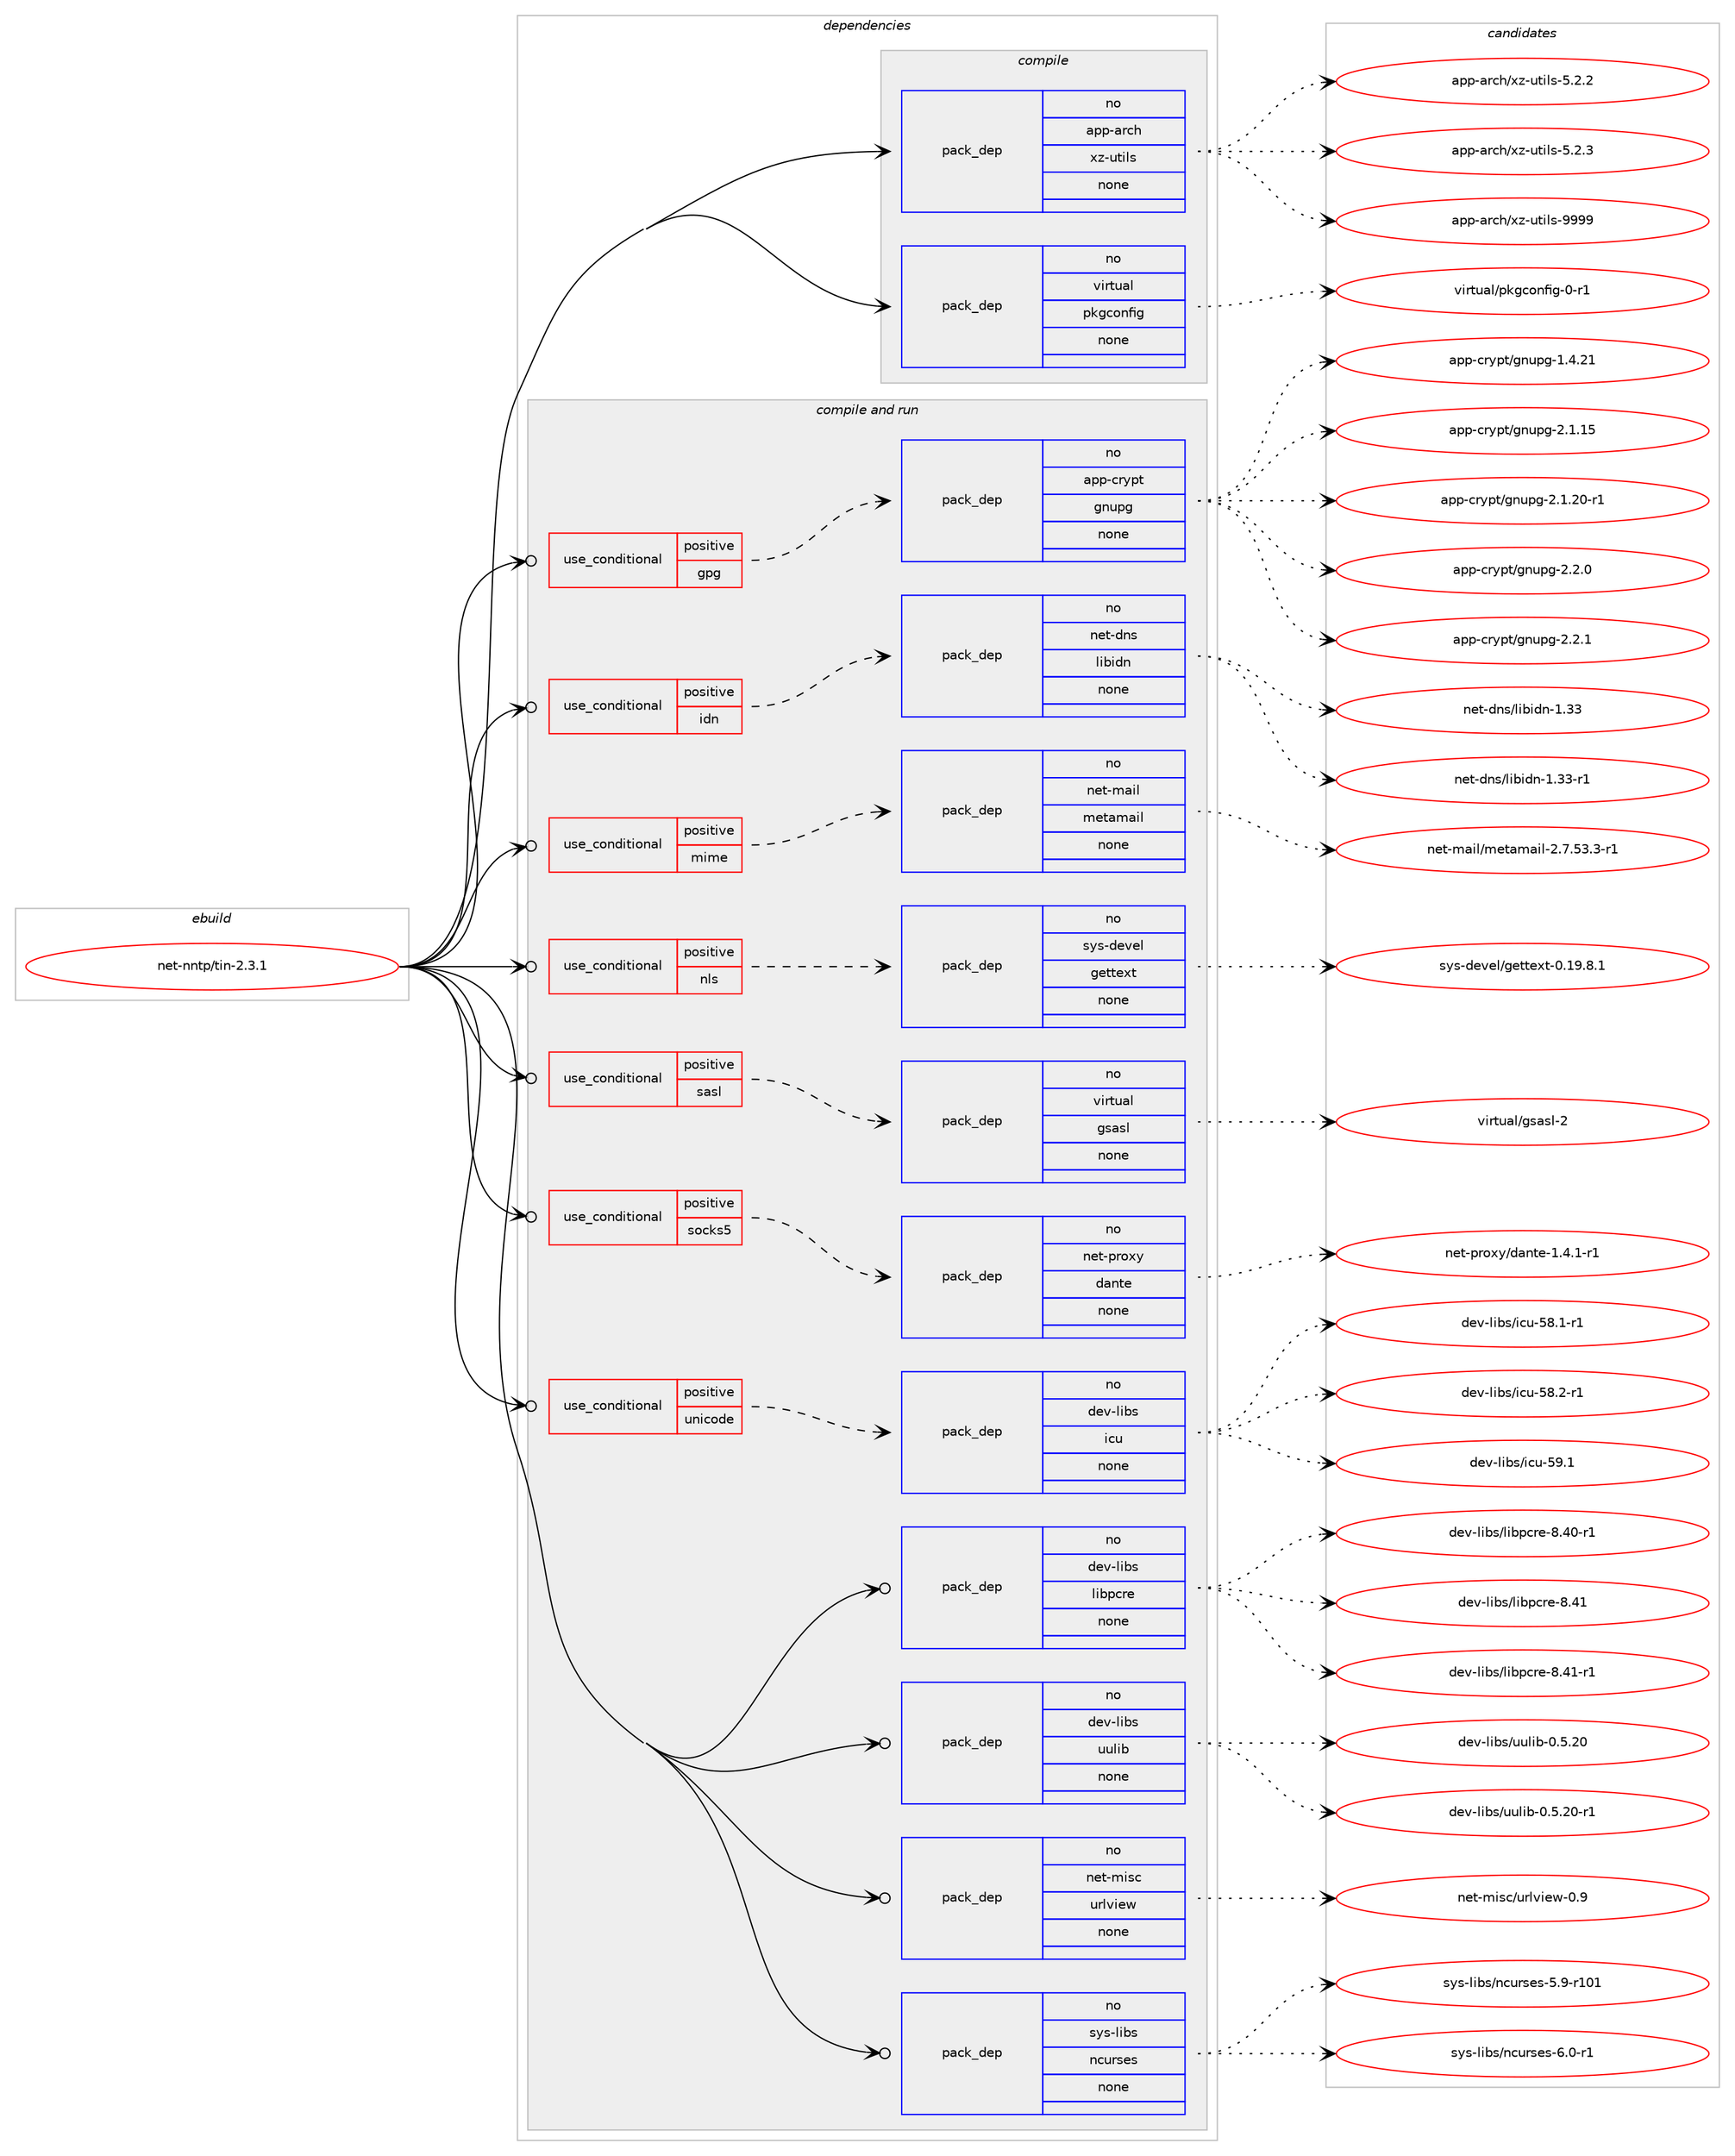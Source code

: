 digraph prolog {

# *************
# Graph options
# *************

newrank=true;
concentrate=true;
compound=true;
graph [rankdir=LR,fontname=Helvetica,fontsize=10,ranksep=1.5];#, ranksep=2.5, nodesep=0.2];
edge  [arrowhead=vee];
node  [fontname=Helvetica,fontsize=10];

# **********
# The ebuild
# **********

subgraph cluster_leftcol {
color=gray;
rank=same;
label=<<i>ebuild</i>>;
id [label="net-nntp/tin-2.3.1", color=red, width=4, href="../net-nntp/tin-2.3.1.svg"];
}

# ****************
# The dependencies
# ****************

subgraph cluster_midcol {
color=gray;
label=<<i>dependencies</i>>;
subgraph cluster_compile {
fillcolor="#eeeeee";
style=filled;
label=<<i>compile</i>>;
subgraph pack319112 {
dependency433770 [label=<<TABLE BORDER="0" CELLBORDER="1" CELLSPACING="0" CELLPADDING="4" WIDTH="220"><TR><TD ROWSPAN="6" CELLPADDING="30">pack_dep</TD></TR><TR><TD WIDTH="110">no</TD></TR><TR><TD>app-arch</TD></TR><TR><TD>xz-utils</TD></TR><TR><TD>none</TD></TR><TR><TD></TD></TR></TABLE>>, shape=none, color=blue];
}
id:e -> dependency433770:w [weight=20,style="solid",arrowhead="vee"];
subgraph pack319113 {
dependency433771 [label=<<TABLE BORDER="0" CELLBORDER="1" CELLSPACING="0" CELLPADDING="4" WIDTH="220"><TR><TD ROWSPAN="6" CELLPADDING="30">pack_dep</TD></TR><TR><TD WIDTH="110">no</TD></TR><TR><TD>virtual</TD></TR><TR><TD>pkgconfig</TD></TR><TR><TD>none</TD></TR><TR><TD></TD></TR></TABLE>>, shape=none, color=blue];
}
id:e -> dependency433771:w [weight=20,style="solid",arrowhead="vee"];
}
subgraph cluster_compileandrun {
fillcolor="#eeeeee";
style=filled;
label=<<i>compile and run</i>>;
subgraph cond107188 {
dependency433772 [label=<<TABLE BORDER="0" CELLBORDER="1" CELLSPACING="0" CELLPADDING="4"><TR><TD ROWSPAN="3" CELLPADDING="10">use_conditional</TD></TR><TR><TD>positive</TD></TR><TR><TD>gpg</TD></TR></TABLE>>, shape=none, color=red];
subgraph pack319114 {
dependency433773 [label=<<TABLE BORDER="0" CELLBORDER="1" CELLSPACING="0" CELLPADDING="4" WIDTH="220"><TR><TD ROWSPAN="6" CELLPADDING="30">pack_dep</TD></TR><TR><TD WIDTH="110">no</TD></TR><TR><TD>app-crypt</TD></TR><TR><TD>gnupg</TD></TR><TR><TD>none</TD></TR><TR><TD></TD></TR></TABLE>>, shape=none, color=blue];
}
dependency433772:e -> dependency433773:w [weight=20,style="dashed",arrowhead="vee"];
}
id:e -> dependency433772:w [weight=20,style="solid",arrowhead="odotvee"];
subgraph cond107189 {
dependency433774 [label=<<TABLE BORDER="0" CELLBORDER="1" CELLSPACING="0" CELLPADDING="4"><TR><TD ROWSPAN="3" CELLPADDING="10">use_conditional</TD></TR><TR><TD>positive</TD></TR><TR><TD>idn</TD></TR></TABLE>>, shape=none, color=red];
subgraph pack319115 {
dependency433775 [label=<<TABLE BORDER="0" CELLBORDER="1" CELLSPACING="0" CELLPADDING="4" WIDTH="220"><TR><TD ROWSPAN="6" CELLPADDING="30">pack_dep</TD></TR><TR><TD WIDTH="110">no</TD></TR><TR><TD>net-dns</TD></TR><TR><TD>libidn</TD></TR><TR><TD>none</TD></TR><TR><TD></TD></TR></TABLE>>, shape=none, color=blue];
}
dependency433774:e -> dependency433775:w [weight=20,style="dashed",arrowhead="vee"];
}
id:e -> dependency433774:w [weight=20,style="solid",arrowhead="odotvee"];
subgraph cond107190 {
dependency433776 [label=<<TABLE BORDER="0" CELLBORDER="1" CELLSPACING="0" CELLPADDING="4"><TR><TD ROWSPAN="3" CELLPADDING="10">use_conditional</TD></TR><TR><TD>positive</TD></TR><TR><TD>mime</TD></TR></TABLE>>, shape=none, color=red];
subgraph pack319116 {
dependency433777 [label=<<TABLE BORDER="0" CELLBORDER="1" CELLSPACING="0" CELLPADDING="4" WIDTH="220"><TR><TD ROWSPAN="6" CELLPADDING="30">pack_dep</TD></TR><TR><TD WIDTH="110">no</TD></TR><TR><TD>net-mail</TD></TR><TR><TD>metamail</TD></TR><TR><TD>none</TD></TR><TR><TD></TD></TR></TABLE>>, shape=none, color=blue];
}
dependency433776:e -> dependency433777:w [weight=20,style="dashed",arrowhead="vee"];
}
id:e -> dependency433776:w [weight=20,style="solid",arrowhead="odotvee"];
subgraph cond107191 {
dependency433778 [label=<<TABLE BORDER="0" CELLBORDER="1" CELLSPACING="0" CELLPADDING="4"><TR><TD ROWSPAN="3" CELLPADDING="10">use_conditional</TD></TR><TR><TD>positive</TD></TR><TR><TD>nls</TD></TR></TABLE>>, shape=none, color=red];
subgraph pack319117 {
dependency433779 [label=<<TABLE BORDER="0" CELLBORDER="1" CELLSPACING="0" CELLPADDING="4" WIDTH="220"><TR><TD ROWSPAN="6" CELLPADDING="30">pack_dep</TD></TR><TR><TD WIDTH="110">no</TD></TR><TR><TD>sys-devel</TD></TR><TR><TD>gettext</TD></TR><TR><TD>none</TD></TR><TR><TD></TD></TR></TABLE>>, shape=none, color=blue];
}
dependency433778:e -> dependency433779:w [weight=20,style="dashed",arrowhead="vee"];
}
id:e -> dependency433778:w [weight=20,style="solid",arrowhead="odotvee"];
subgraph cond107192 {
dependency433780 [label=<<TABLE BORDER="0" CELLBORDER="1" CELLSPACING="0" CELLPADDING="4"><TR><TD ROWSPAN="3" CELLPADDING="10">use_conditional</TD></TR><TR><TD>positive</TD></TR><TR><TD>sasl</TD></TR></TABLE>>, shape=none, color=red];
subgraph pack319118 {
dependency433781 [label=<<TABLE BORDER="0" CELLBORDER="1" CELLSPACING="0" CELLPADDING="4" WIDTH="220"><TR><TD ROWSPAN="6" CELLPADDING="30">pack_dep</TD></TR><TR><TD WIDTH="110">no</TD></TR><TR><TD>virtual</TD></TR><TR><TD>gsasl</TD></TR><TR><TD>none</TD></TR><TR><TD></TD></TR></TABLE>>, shape=none, color=blue];
}
dependency433780:e -> dependency433781:w [weight=20,style="dashed",arrowhead="vee"];
}
id:e -> dependency433780:w [weight=20,style="solid",arrowhead="odotvee"];
subgraph cond107193 {
dependency433782 [label=<<TABLE BORDER="0" CELLBORDER="1" CELLSPACING="0" CELLPADDING="4"><TR><TD ROWSPAN="3" CELLPADDING="10">use_conditional</TD></TR><TR><TD>positive</TD></TR><TR><TD>socks5</TD></TR></TABLE>>, shape=none, color=red];
subgraph pack319119 {
dependency433783 [label=<<TABLE BORDER="0" CELLBORDER="1" CELLSPACING="0" CELLPADDING="4" WIDTH="220"><TR><TD ROWSPAN="6" CELLPADDING="30">pack_dep</TD></TR><TR><TD WIDTH="110">no</TD></TR><TR><TD>net-proxy</TD></TR><TR><TD>dante</TD></TR><TR><TD>none</TD></TR><TR><TD></TD></TR></TABLE>>, shape=none, color=blue];
}
dependency433782:e -> dependency433783:w [weight=20,style="dashed",arrowhead="vee"];
}
id:e -> dependency433782:w [weight=20,style="solid",arrowhead="odotvee"];
subgraph cond107194 {
dependency433784 [label=<<TABLE BORDER="0" CELLBORDER="1" CELLSPACING="0" CELLPADDING="4"><TR><TD ROWSPAN="3" CELLPADDING="10">use_conditional</TD></TR><TR><TD>positive</TD></TR><TR><TD>unicode</TD></TR></TABLE>>, shape=none, color=red];
subgraph pack319120 {
dependency433785 [label=<<TABLE BORDER="0" CELLBORDER="1" CELLSPACING="0" CELLPADDING="4" WIDTH="220"><TR><TD ROWSPAN="6" CELLPADDING="30">pack_dep</TD></TR><TR><TD WIDTH="110">no</TD></TR><TR><TD>dev-libs</TD></TR><TR><TD>icu</TD></TR><TR><TD>none</TD></TR><TR><TD></TD></TR></TABLE>>, shape=none, color=blue];
}
dependency433784:e -> dependency433785:w [weight=20,style="dashed",arrowhead="vee"];
}
id:e -> dependency433784:w [weight=20,style="solid",arrowhead="odotvee"];
subgraph pack319121 {
dependency433786 [label=<<TABLE BORDER="0" CELLBORDER="1" CELLSPACING="0" CELLPADDING="4" WIDTH="220"><TR><TD ROWSPAN="6" CELLPADDING="30">pack_dep</TD></TR><TR><TD WIDTH="110">no</TD></TR><TR><TD>dev-libs</TD></TR><TR><TD>libpcre</TD></TR><TR><TD>none</TD></TR><TR><TD></TD></TR></TABLE>>, shape=none, color=blue];
}
id:e -> dependency433786:w [weight=20,style="solid",arrowhead="odotvee"];
subgraph pack319122 {
dependency433787 [label=<<TABLE BORDER="0" CELLBORDER="1" CELLSPACING="0" CELLPADDING="4" WIDTH="220"><TR><TD ROWSPAN="6" CELLPADDING="30">pack_dep</TD></TR><TR><TD WIDTH="110">no</TD></TR><TR><TD>dev-libs</TD></TR><TR><TD>uulib</TD></TR><TR><TD>none</TD></TR><TR><TD></TD></TR></TABLE>>, shape=none, color=blue];
}
id:e -> dependency433787:w [weight=20,style="solid",arrowhead="odotvee"];
subgraph pack319123 {
dependency433788 [label=<<TABLE BORDER="0" CELLBORDER="1" CELLSPACING="0" CELLPADDING="4" WIDTH="220"><TR><TD ROWSPAN="6" CELLPADDING="30">pack_dep</TD></TR><TR><TD WIDTH="110">no</TD></TR><TR><TD>net-misc</TD></TR><TR><TD>urlview</TD></TR><TR><TD>none</TD></TR><TR><TD></TD></TR></TABLE>>, shape=none, color=blue];
}
id:e -> dependency433788:w [weight=20,style="solid",arrowhead="odotvee"];
subgraph pack319124 {
dependency433789 [label=<<TABLE BORDER="0" CELLBORDER="1" CELLSPACING="0" CELLPADDING="4" WIDTH="220"><TR><TD ROWSPAN="6" CELLPADDING="30">pack_dep</TD></TR><TR><TD WIDTH="110">no</TD></TR><TR><TD>sys-libs</TD></TR><TR><TD>ncurses</TD></TR><TR><TD>none</TD></TR><TR><TD></TD></TR></TABLE>>, shape=none, color=blue];
}
id:e -> dependency433789:w [weight=20,style="solid",arrowhead="odotvee"];
}
subgraph cluster_run {
fillcolor="#eeeeee";
style=filled;
label=<<i>run</i>>;
}
}

# **************
# The candidates
# **************

subgraph cluster_choices {
rank=same;
color=gray;
label=<<i>candidates</i>>;

subgraph choice319112 {
color=black;
nodesep=1;
choice971121124597114991044712012245117116105108115455346504650 [label="app-arch/xz-utils-5.2.2", color=red, width=4,href="../app-arch/xz-utils-5.2.2.svg"];
choice971121124597114991044712012245117116105108115455346504651 [label="app-arch/xz-utils-5.2.3", color=red, width=4,href="../app-arch/xz-utils-5.2.3.svg"];
choice9711211245971149910447120122451171161051081154557575757 [label="app-arch/xz-utils-9999", color=red, width=4,href="../app-arch/xz-utils-9999.svg"];
dependency433770:e -> choice971121124597114991044712012245117116105108115455346504650:w [style=dotted,weight="100"];
dependency433770:e -> choice971121124597114991044712012245117116105108115455346504651:w [style=dotted,weight="100"];
dependency433770:e -> choice9711211245971149910447120122451171161051081154557575757:w [style=dotted,weight="100"];
}
subgraph choice319113 {
color=black;
nodesep=1;
choice11810511411611797108471121071039911111010210510345484511449 [label="virtual/pkgconfig-0-r1", color=red, width=4,href="../virtual/pkgconfig-0-r1.svg"];
dependency433771:e -> choice11810511411611797108471121071039911111010210510345484511449:w [style=dotted,weight="100"];
}
subgraph choice319114 {
color=black;
nodesep=1;
choice9711211245991141211121164710311011711210345494652465049 [label="app-crypt/gnupg-1.4.21", color=red, width=4,href="../app-crypt/gnupg-1.4.21.svg"];
choice9711211245991141211121164710311011711210345504649464953 [label="app-crypt/gnupg-2.1.15", color=red, width=4,href="../app-crypt/gnupg-2.1.15.svg"];
choice97112112459911412111211647103110117112103455046494650484511449 [label="app-crypt/gnupg-2.1.20-r1", color=red, width=4,href="../app-crypt/gnupg-2.1.20-r1.svg"];
choice97112112459911412111211647103110117112103455046504648 [label="app-crypt/gnupg-2.2.0", color=red, width=4,href="../app-crypt/gnupg-2.2.0.svg"];
choice97112112459911412111211647103110117112103455046504649 [label="app-crypt/gnupg-2.2.1", color=red, width=4,href="../app-crypt/gnupg-2.2.1.svg"];
dependency433773:e -> choice9711211245991141211121164710311011711210345494652465049:w [style=dotted,weight="100"];
dependency433773:e -> choice9711211245991141211121164710311011711210345504649464953:w [style=dotted,weight="100"];
dependency433773:e -> choice97112112459911412111211647103110117112103455046494650484511449:w [style=dotted,weight="100"];
dependency433773:e -> choice97112112459911412111211647103110117112103455046504648:w [style=dotted,weight="100"];
dependency433773:e -> choice97112112459911412111211647103110117112103455046504649:w [style=dotted,weight="100"];
}
subgraph choice319115 {
color=black;
nodesep=1;
choice1101011164510011011547108105981051001104549465151 [label="net-dns/libidn-1.33", color=red, width=4,href="../net-dns/libidn-1.33.svg"];
choice11010111645100110115471081059810510011045494651514511449 [label="net-dns/libidn-1.33-r1", color=red, width=4,href="../net-dns/libidn-1.33-r1.svg"];
dependency433775:e -> choice1101011164510011011547108105981051001104549465151:w [style=dotted,weight="100"];
dependency433775:e -> choice11010111645100110115471081059810510011045494651514511449:w [style=dotted,weight="100"];
}
subgraph choice319116 {
color=black;
nodesep=1;
choice11010111645109971051084710910111697109971051084550465546535146514511449 [label="net-mail/metamail-2.7.53.3-r1", color=red, width=4,href="../net-mail/metamail-2.7.53.3-r1.svg"];
dependency433777:e -> choice11010111645109971051084710910111697109971051084550465546535146514511449:w [style=dotted,weight="100"];
}
subgraph choice319117 {
color=black;
nodesep=1;
choice1151211154510010111810110847103101116116101120116454846495746564649 [label="sys-devel/gettext-0.19.8.1", color=red, width=4,href="../sys-devel/gettext-0.19.8.1.svg"];
dependency433779:e -> choice1151211154510010111810110847103101116116101120116454846495746564649:w [style=dotted,weight="100"];
}
subgraph choice319118 {
color=black;
nodesep=1;
choice1181051141161179710847103115971151084550 [label="virtual/gsasl-2", color=red, width=4,href="../virtual/gsasl-2.svg"];
dependency433781:e -> choice1181051141161179710847103115971151084550:w [style=dotted,weight="100"];
}
subgraph choice319119 {
color=black;
nodesep=1;
choice1101011164511211411112012147100971101161014549465246494511449 [label="net-proxy/dante-1.4.1-r1", color=red, width=4,href="../net-proxy/dante-1.4.1-r1.svg"];
dependency433783:e -> choice1101011164511211411112012147100971101161014549465246494511449:w [style=dotted,weight="100"];
}
subgraph choice319120 {
color=black;
nodesep=1;
choice1001011184510810598115471059911745535646494511449 [label="dev-libs/icu-58.1-r1", color=red, width=4,href="../dev-libs/icu-58.1-r1.svg"];
choice1001011184510810598115471059911745535646504511449 [label="dev-libs/icu-58.2-r1", color=red, width=4,href="../dev-libs/icu-58.2-r1.svg"];
choice100101118451081059811547105991174553574649 [label="dev-libs/icu-59.1", color=red, width=4,href="../dev-libs/icu-59.1.svg"];
dependency433785:e -> choice1001011184510810598115471059911745535646494511449:w [style=dotted,weight="100"];
dependency433785:e -> choice1001011184510810598115471059911745535646504511449:w [style=dotted,weight="100"];
dependency433785:e -> choice100101118451081059811547105991174553574649:w [style=dotted,weight="100"];
}
subgraph choice319121 {
color=black;
nodesep=1;
choice100101118451081059811547108105981129911410145564652484511449 [label="dev-libs/libpcre-8.40-r1", color=red, width=4,href="../dev-libs/libpcre-8.40-r1.svg"];
choice10010111845108105981154710810598112991141014556465249 [label="dev-libs/libpcre-8.41", color=red, width=4,href="../dev-libs/libpcre-8.41.svg"];
choice100101118451081059811547108105981129911410145564652494511449 [label="dev-libs/libpcre-8.41-r1", color=red, width=4,href="../dev-libs/libpcre-8.41-r1.svg"];
dependency433786:e -> choice100101118451081059811547108105981129911410145564652484511449:w [style=dotted,weight="100"];
dependency433786:e -> choice10010111845108105981154710810598112991141014556465249:w [style=dotted,weight="100"];
dependency433786:e -> choice100101118451081059811547108105981129911410145564652494511449:w [style=dotted,weight="100"];
}
subgraph choice319122 {
color=black;
nodesep=1;
choice1001011184510810598115471171171081059845484653465048 [label="dev-libs/uulib-0.5.20", color=red, width=4,href="../dev-libs/uulib-0.5.20.svg"];
choice10010111845108105981154711711710810598454846534650484511449 [label="dev-libs/uulib-0.5.20-r1", color=red, width=4,href="../dev-libs/uulib-0.5.20-r1.svg"];
dependency433787:e -> choice1001011184510810598115471171171081059845484653465048:w [style=dotted,weight="100"];
dependency433787:e -> choice10010111845108105981154711711710810598454846534650484511449:w [style=dotted,weight="100"];
}
subgraph choice319123 {
color=black;
nodesep=1;
choice11010111645109105115994711711410811810510111945484657 [label="net-misc/urlview-0.9", color=red, width=4,href="../net-misc/urlview-0.9.svg"];
dependency433788:e -> choice11010111645109105115994711711410811810510111945484657:w [style=dotted,weight="100"];
}
subgraph choice319124 {
color=black;
nodesep=1;
choice115121115451081059811547110991171141151011154553465745114494849 [label="sys-libs/ncurses-5.9-r101", color=red, width=4,href="../sys-libs/ncurses-5.9-r101.svg"];
choice11512111545108105981154711099117114115101115455446484511449 [label="sys-libs/ncurses-6.0-r1", color=red, width=4,href="../sys-libs/ncurses-6.0-r1.svg"];
dependency433789:e -> choice115121115451081059811547110991171141151011154553465745114494849:w [style=dotted,weight="100"];
dependency433789:e -> choice11512111545108105981154711099117114115101115455446484511449:w [style=dotted,weight="100"];
}
}

}

